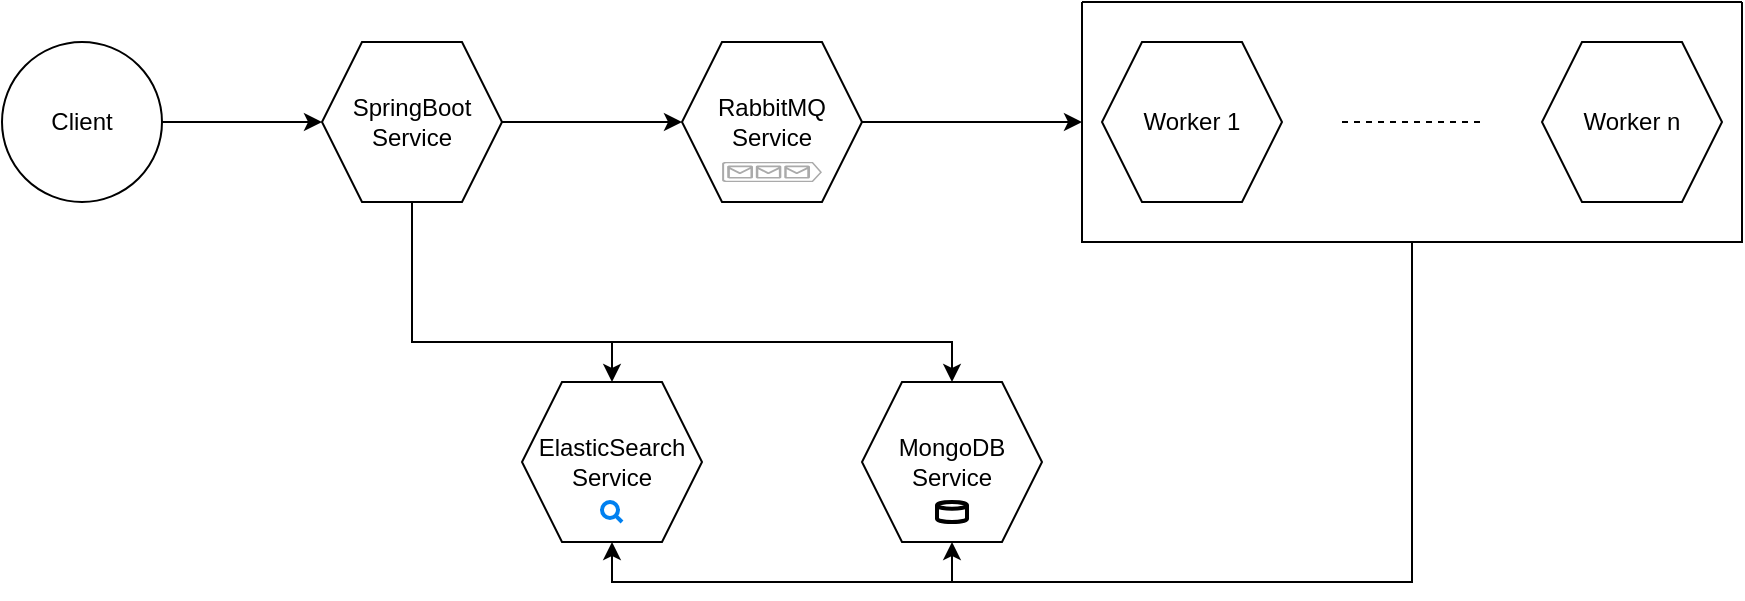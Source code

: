 <mxfile version="24.0.4" type="device">
  <diagram name="Page-1" id="pydou4fONXfi1h5qixOU">
    <mxGraphModel dx="1041" dy="533" grid="1" gridSize="10" guides="1" tooltips="1" connect="1" arrows="1" fold="1" page="1" pageScale="1" pageWidth="850" pageHeight="1100" math="0" shadow="0">
      <root>
        <mxCell id="0" />
        <mxCell id="1" parent="0" />
        <mxCell id="H2syNYq4JTmCO5q3IFAi-5" style="edgeStyle=orthogonalEdgeStyle;rounded=0;orthogonalLoop=1;jettySize=auto;html=1;exitX=1;exitY=0.5;exitDx=0;exitDy=0;entryX=0;entryY=0.5;entryDx=0;entryDy=0;" edge="1" parent="1" source="H2syNYq4JTmCO5q3IFAi-2" target="H2syNYq4JTmCO5q3IFAi-4">
          <mxGeometry relative="1" as="geometry" />
        </mxCell>
        <mxCell id="H2syNYq4JTmCO5q3IFAi-2" value="Client" style="ellipse;whiteSpace=wrap;html=1;aspect=fixed;" vertex="1" parent="1">
          <mxGeometry x="50" y="130" width="80" height="80" as="geometry" />
        </mxCell>
        <mxCell id="H2syNYq4JTmCO5q3IFAi-10" style="edgeStyle=orthogonalEdgeStyle;rounded=0;orthogonalLoop=1;jettySize=auto;html=1;exitX=1;exitY=0.5;exitDx=0;exitDy=0;entryX=0;entryY=0.5;entryDx=0;entryDy=0;" edge="1" parent="1" source="H2syNYq4JTmCO5q3IFAi-4" target="H2syNYq4JTmCO5q3IFAi-8">
          <mxGeometry relative="1" as="geometry" />
        </mxCell>
        <mxCell id="H2syNYq4JTmCO5q3IFAi-18" style="edgeStyle=orthogonalEdgeStyle;rounded=0;orthogonalLoop=1;jettySize=auto;html=1;exitX=0.5;exitY=1;exitDx=0;exitDy=0;entryX=0.5;entryY=0;entryDx=0;entryDy=0;" edge="1" parent="1" source="H2syNYq4JTmCO5q3IFAi-4" target="H2syNYq4JTmCO5q3IFAi-7">
          <mxGeometry relative="1" as="geometry">
            <Array as="points">
              <mxPoint x="255" y="280" />
              <mxPoint x="525" y="280" />
            </Array>
          </mxGeometry>
        </mxCell>
        <mxCell id="H2syNYq4JTmCO5q3IFAi-19" style="edgeStyle=orthogonalEdgeStyle;rounded=0;orthogonalLoop=1;jettySize=auto;html=1;exitX=0.5;exitY=1;exitDx=0;exitDy=0;entryX=0.5;entryY=0;entryDx=0;entryDy=0;" edge="1" parent="1" source="H2syNYq4JTmCO5q3IFAi-4" target="H2syNYq4JTmCO5q3IFAi-6">
          <mxGeometry relative="1" as="geometry">
            <Array as="points">
              <mxPoint x="255" y="280" />
              <mxPoint x="355" y="280" />
            </Array>
          </mxGeometry>
        </mxCell>
        <mxCell id="H2syNYq4JTmCO5q3IFAi-4" value="SpringBoot&lt;div&gt;Service&lt;/div&gt;" style="shape=hexagon;perimeter=hexagonPerimeter2;whiteSpace=wrap;html=1;fixedSize=1;" vertex="1" parent="1">
          <mxGeometry x="210" y="130" width="90" height="80" as="geometry" />
        </mxCell>
        <mxCell id="H2syNYq4JTmCO5q3IFAi-6" value="ElasticSearch&lt;div&gt;Service&lt;/div&gt;" style="shape=hexagon;perimeter=hexagonPerimeter2;whiteSpace=wrap;html=1;fixedSize=1;" vertex="1" parent="1">
          <mxGeometry x="310" y="300" width="90" height="80" as="geometry" />
        </mxCell>
        <mxCell id="H2syNYq4JTmCO5q3IFAi-7" value="MongoDB&lt;div&gt;Service&lt;/div&gt;" style="shape=hexagon;perimeter=hexagonPerimeter2;whiteSpace=wrap;html=1;fixedSize=1;" vertex="1" parent="1">
          <mxGeometry x="480" y="300" width="90" height="80" as="geometry" />
        </mxCell>
        <mxCell id="H2syNYq4JTmCO5q3IFAi-22" style="edgeStyle=orthogonalEdgeStyle;rounded=0;orthogonalLoop=1;jettySize=auto;html=1;exitX=1;exitY=0.5;exitDx=0;exitDy=0;entryX=0;entryY=0.5;entryDx=0;entryDy=0;" edge="1" parent="1" source="H2syNYq4JTmCO5q3IFAi-8" target="H2syNYq4JTmCO5q3IFAi-15">
          <mxGeometry relative="1" as="geometry" />
        </mxCell>
        <mxCell id="H2syNYq4JTmCO5q3IFAi-8" value="RabbitMQ&lt;div&gt;Service&lt;/div&gt;" style="shape=hexagon;perimeter=hexagonPerimeter2;whiteSpace=wrap;html=1;fixedSize=1;" vertex="1" parent="1">
          <mxGeometry x="390" y="130" width="90" height="80" as="geometry" />
        </mxCell>
        <mxCell id="H2syNYq4JTmCO5q3IFAi-9" value="" style="verticalLabelPosition=bottom;html=1;verticalAlign=top;align=center;strokeColor=none;fillColor=#aaaaaa;shape=mxgraph.azure.queue_generic;pointerEvents=1;" vertex="1" parent="1">
          <mxGeometry x="410" y="190" width="50" height="10" as="geometry" />
        </mxCell>
        <mxCell id="H2syNYq4JTmCO5q3IFAi-11" value="Worker 1" style="shape=hexagon;perimeter=hexagonPerimeter2;whiteSpace=wrap;html=1;fixedSize=1;" vertex="1" parent="1">
          <mxGeometry x="600" y="130" width="90" height="80" as="geometry" />
        </mxCell>
        <mxCell id="H2syNYq4JTmCO5q3IFAi-12" value="Worker n" style="shape=hexagon;perimeter=hexagonPerimeter2;whiteSpace=wrap;html=1;fixedSize=1;" vertex="1" parent="1">
          <mxGeometry x="820" y="130" width="90" height="80" as="geometry" />
        </mxCell>
        <mxCell id="H2syNYq4JTmCO5q3IFAi-13" value="" style="endArrow=none;dashed=1;html=1;rounded=0;" edge="1" parent="1">
          <mxGeometry width="50" height="50" relative="1" as="geometry">
            <mxPoint x="720" y="170" as="sourcePoint" />
            <mxPoint x="790" y="170" as="targetPoint" />
          </mxGeometry>
        </mxCell>
        <mxCell id="H2syNYq4JTmCO5q3IFAi-20" style="edgeStyle=orthogonalEdgeStyle;rounded=0;orthogonalLoop=1;jettySize=auto;html=1;exitX=0.5;exitY=1;exitDx=0;exitDy=0;entryX=0.5;entryY=1;entryDx=0;entryDy=0;" edge="1" parent="1" source="H2syNYq4JTmCO5q3IFAi-15" target="H2syNYq4JTmCO5q3IFAi-7">
          <mxGeometry relative="1" as="geometry" />
        </mxCell>
        <mxCell id="H2syNYq4JTmCO5q3IFAi-21" style="edgeStyle=orthogonalEdgeStyle;rounded=0;orthogonalLoop=1;jettySize=auto;html=1;exitX=0.5;exitY=1;exitDx=0;exitDy=0;entryX=0.5;entryY=1;entryDx=0;entryDy=0;" edge="1" parent="1" source="H2syNYq4JTmCO5q3IFAi-15" target="H2syNYq4JTmCO5q3IFAi-6">
          <mxGeometry relative="1" as="geometry" />
        </mxCell>
        <mxCell id="H2syNYq4JTmCO5q3IFAi-15" value="" style="swimlane;startSize=0;" vertex="1" parent="1">
          <mxGeometry x="590" y="110" width="330" height="120" as="geometry">
            <mxRectangle x="590" y="60" width="50" height="40" as="alternateBounds" />
          </mxGeometry>
        </mxCell>
        <mxCell id="H2syNYq4JTmCO5q3IFAi-24" value="" style="strokeWidth=2;html=1;shape=mxgraph.flowchart.database;whiteSpace=wrap;" vertex="1" parent="1">
          <mxGeometry x="517.5" y="360" width="15" height="10" as="geometry" />
        </mxCell>
        <mxCell id="H2syNYq4JTmCO5q3IFAi-25" value="" style="html=1;verticalLabelPosition=bottom;align=center;labelBackgroundColor=#ffffff;verticalAlign=top;strokeWidth=2;strokeColor=#0080F0;shadow=0;dashed=0;shape=mxgraph.ios7.icons.looking_glass;" vertex="1" parent="1">
          <mxGeometry x="350" y="360" width="10" height="10" as="geometry" />
        </mxCell>
      </root>
    </mxGraphModel>
  </diagram>
</mxfile>
